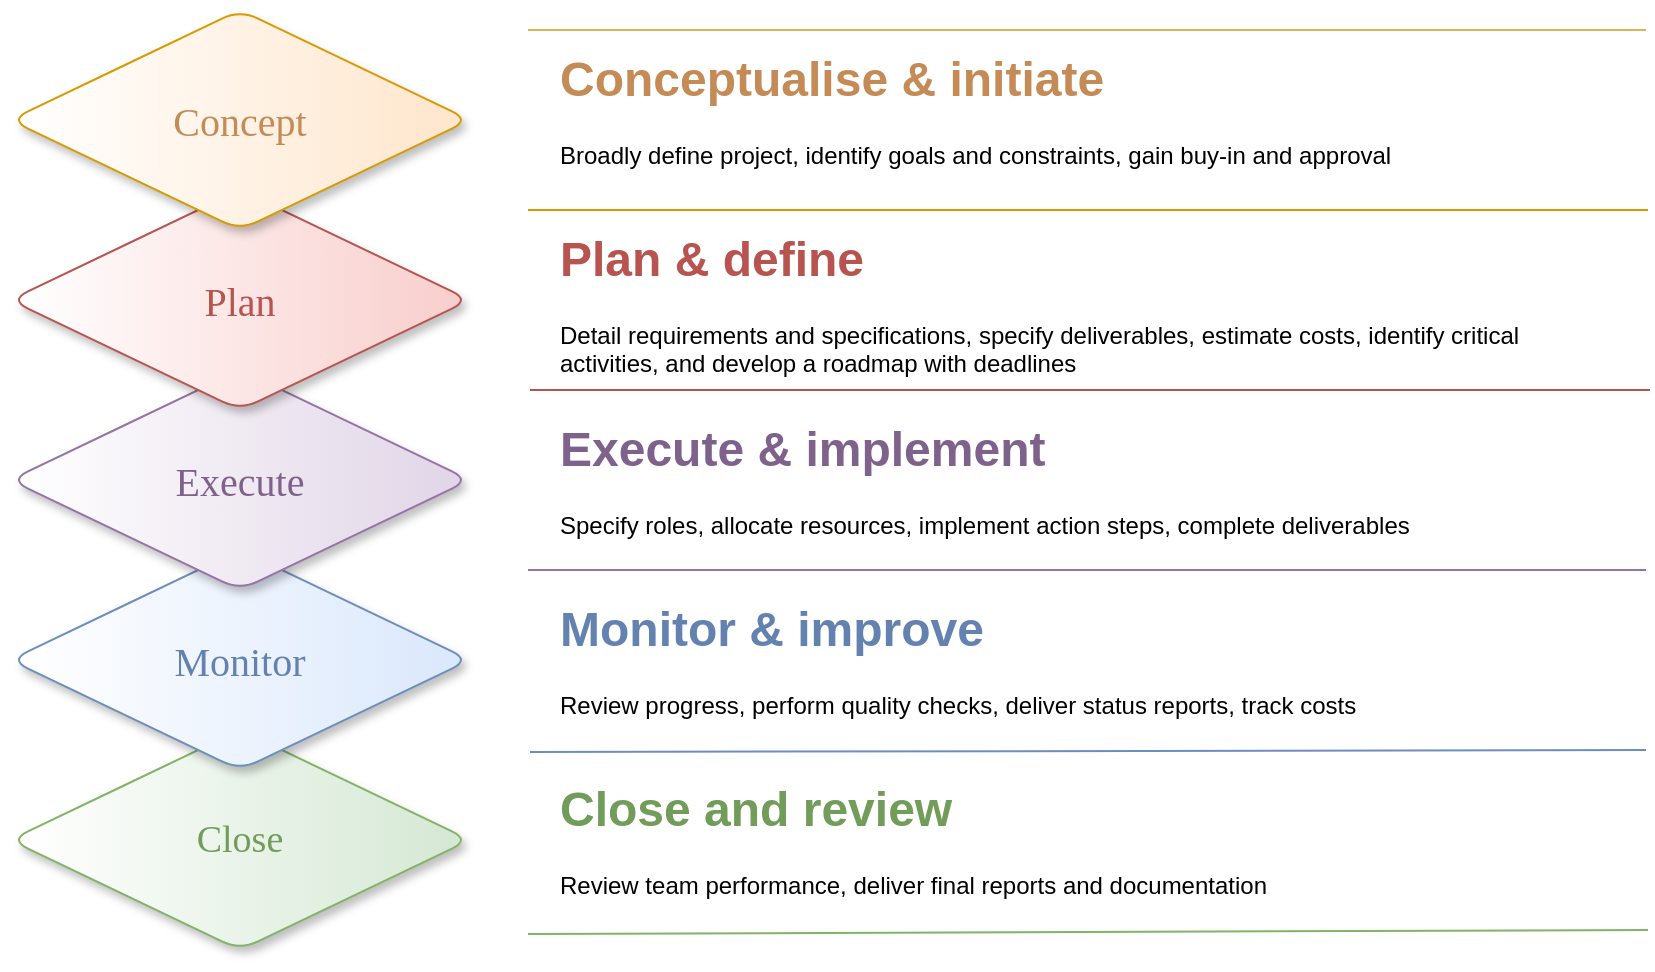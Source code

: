 <mxfile version="19.0.3" type="device"><diagram id="ntCai0aRPB2HmAehVD3U" name="Page-1"><mxGraphModel dx="871" dy="696" grid="0" gridSize="10" guides="1" tooltips="1" connect="1" arrows="1" fold="1" page="1" pageScale="1" pageWidth="1169" pageHeight="827" math="0" shadow="0"><root><mxCell id="0"/><mxCell id="1" parent="0"/><mxCell id="Fqj53Fo6HHfVmxTqFrU3-1" value="Close" style="rhombus;whiteSpace=wrap;html=1;fillColor=#d5e8d4;strokeColor=#82b366;shadow=1;sketch=0;rounded=1;fontColor=#719C59;fontSize=19;fontFamily=Verdana;gradientColor=#ffffff;gradientDirection=west;" parent="1" vertex="1"><mxGeometry x="180" y="450" width="230" height="110" as="geometry"/></mxCell><mxCell id="Fqj53Fo6HHfVmxTqFrU3-2" value="&lt;h1&gt;&lt;font color=&quot;#719c59&quot;&gt;Close and review&lt;/font&gt;&lt;/h1&gt;&lt;p&gt;Review team performance, deliver final reports and documentation&lt;/p&gt;" style="text;html=1;strokeColor=none;fillColor=none;spacing=5;spacingTop=-20;whiteSpace=wrap;overflow=hidden;rounded=0;" parent="1" vertex="1"><mxGeometry x="450" y="470" width="510" height="100" as="geometry"/></mxCell><mxCell id="Fqj53Fo6HHfVmxTqFrU3-3" value="Monitor" style="rhombus;whiteSpace=wrap;html=1;fillColor=#dae8fc;strokeColor=#6c8ebf;shadow=1;sketch=0;rounded=1;fontColor=#6382B0;fontFamily=Verdana;fontSize=20;gradientColor=#ffffff;gradientDirection=west;" parent="1" vertex="1"><mxGeometry x="180" y="360" width="230" height="110" as="geometry"/></mxCell><mxCell id="Fqj53Fo6HHfVmxTqFrU3-4" value="&lt;h1&gt;&lt;font color=&quot;#6382b0&quot;&gt;Monitor &amp;amp; improve&lt;/font&gt;&lt;/h1&gt;&lt;p&gt;Review progress, perform quality checks, deliver status reports, track costs&lt;/p&gt;" style="text;html=1;strokeColor=none;fillColor=none;spacing=5;spacingTop=-20;whiteSpace=wrap;overflow=hidden;rounded=0;" parent="1" vertex="1"><mxGeometry x="450" y="380" width="510" height="100" as="geometry"/></mxCell><mxCell id="Fqj53Fo6HHfVmxTqFrU3-5" value="Execute" style="rhombus;whiteSpace=wrap;html=1;fillColor=#e1d5e7;strokeColor=#9673a6;shadow=1;sketch=0;rounded=1;fontColor=#7F628C;fontSize=20;fontFamily=Verdana;gradientColor=#ffffff;gradientDirection=west;" parent="1" vertex="1"><mxGeometry x="180" y="270" width="230" height="110" as="geometry"/></mxCell><mxCell id="Fqj53Fo6HHfVmxTqFrU3-6" value="&lt;h1&gt;&lt;font color=&quot;#7f628c&quot;&gt;Execute &amp;amp; implement&lt;/font&gt;&lt;/h1&gt;&lt;p&gt;Specify roles, allocate resources, implement action steps, complete deliverables&lt;/p&gt;" style="text;html=1;strokeColor=none;fillColor=none;spacing=5;spacingTop=-20;whiteSpace=wrap;overflow=hidden;rounded=0;" parent="1" vertex="1"><mxGeometry x="450" y="290" width="510" height="100" as="geometry"/></mxCell><mxCell id="Fqj53Fo6HHfVmxTqFrU3-7" value="Plan" style="rhombus;whiteSpace=wrap;html=1;fillColor=#f8cecc;strokeColor=#b85450;shadow=1;sketch=0;rounded=1;fontFamily=Verdana;fontSize=20;fontColor=#B85450;gradientColor=#ffffff;gradientDirection=west;" parent="1" vertex="1"><mxGeometry x="180" y="180" width="230" height="110" as="geometry"/></mxCell><mxCell id="Fqj53Fo6HHfVmxTqFrU3-8" value="&lt;h1&gt;&lt;font color=&quot;#b85450&quot;&gt;Plan &amp;amp; define&lt;/font&gt;&lt;/h1&gt;&lt;p&gt;&lt;font color=&quot;#000000&quot;&gt;Detail requirements and specifications, specify deliverables, estimate costs, identify critical activities, and develop a roadmap with deadlines&lt;/font&gt;&lt;/p&gt;" style="text;html=1;strokeColor=none;fillColor=none;spacing=5;spacingTop=-20;whiteSpace=wrap;overflow=hidden;rounded=0;fontColor=#EA6B66;" parent="1" vertex="1"><mxGeometry x="450" y="195" width="510" height="100" as="geometry"/></mxCell><mxCell id="Fqj53Fo6HHfVmxTqFrU3-9" value="Concept" style="rhombus;whiteSpace=wrap;html=1;fillColor=#ffe6cc;strokeColor=#d79b00;shadow=1;sketch=0;rounded=1;fontFamily=Verdana;fontSize=20;fontColor=#C48B56;gradientColor=#ffffff;gradientDirection=west;" parent="1" vertex="1"><mxGeometry x="180" y="90" width="230" height="110" as="geometry"/></mxCell><mxCell id="Fqj53Fo6HHfVmxTqFrU3-10" value="&lt;h1&gt;&lt;font color=&quot;#c48b56&quot;&gt;Conceptualise &amp;amp; initiate&lt;/font&gt;&lt;/h1&gt;&lt;p&gt;&lt;font color=&quot;#000000&quot;&gt;Broadly define project, identify goals and constraints, gain buy-in and approval&lt;/font&gt;&lt;/p&gt;" style="text;html=1;strokeColor=none;fillColor=none;spacing=5;spacingTop=-20;whiteSpace=wrap;overflow=hidden;rounded=0;fontColor=#FFB570;" parent="1" vertex="1"><mxGeometry x="450" y="105" width="510" height="100" as="geometry"/></mxCell><mxCell id="Fqj53Fo6HHfVmxTqFrU3-11" value="" style="endArrow=none;html=1;rounded=0;fontColor=#719C59;fillColor=#dae8fc;strokeColor=#6c8ebf;" parent="1" edge="1"><mxGeometry width="50" height="50" relative="1" as="geometry"><mxPoint x="440" y="461" as="sourcePoint"/><mxPoint x="998" y="460" as="targetPoint"/></mxGeometry></mxCell><mxCell id="Fqj53Fo6HHfVmxTqFrU3-12" value="" style="endArrow=none;html=1;rounded=0;fontColor=#719C59;fillColor=#e1d5e7;strokeColor=#9673a6;" parent="1" edge="1"><mxGeometry width="50" height="50" relative="1" as="geometry"><mxPoint x="439" y="370" as="sourcePoint"/><mxPoint x="998" y="370" as="targetPoint"/></mxGeometry></mxCell><mxCell id="Fqj53Fo6HHfVmxTqFrU3-13" value="" style="endArrow=none;html=1;rounded=0;fontColor=#719C59;fillColor=#f8cecc;strokeColor=#b85450;" parent="1" edge="1"><mxGeometry width="50" height="50" relative="1" as="geometry"><mxPoint x="440" y="280" as="sourcePoint"/><mxPoint x="1000" y="280" as="targetPoint"/></mxGeometry></mxCell><mxCell id="Fqj53Fo6HHfVmxTqFrU3-14" value="" style="endArrow=none;html=1;rounded=0;fontColor=#719C59;fillColor=#d5e8d4;strokeColor=#82b366;" parent="1" edge="1"><mxGeometry width="50" height="50" relative="1" as="geometry"><mxPoint x="439" y="552" as="sourcePoint"/><mxPoint x="999" y="550" as="targetPoint"/></mxGeometry></mxCell><mxCell id="Fqj53Fo6HHfVmxTqFrU3-15" value="" style="endArrow=none;html=1;rounded=0;fontColor=#719C59;fillColor=#ffe6cc;strokeColor=#d79b00;" parent="1" edge="1"><mxGeometry width="50" height="50" relative="1" as="geometry"><mxPoint x="439" y="190" as="sourcePoint"/><mxPoint x="999" y="190" as="targetPoint"/></mxGeometry></mxCell><mxCell id="Fqj53Fo6HHfVmxTqFrU3-16" value="" style="endArrow=none;html=1;rounded=0;fontColor=#719C59;fillColor=#fff2cc;strokeColor=#d6b656;" parent="1" edge="1"><mxGeometry width="50" height="50" relative="1" as="geometry"><mxPoint x="439" y="100" as="sourcePoint"/><mxPoint x="998" y="100" as="targetPoint"/></mxGeometry></mxCell></root></mxGraphModel></diagram></mxfile>